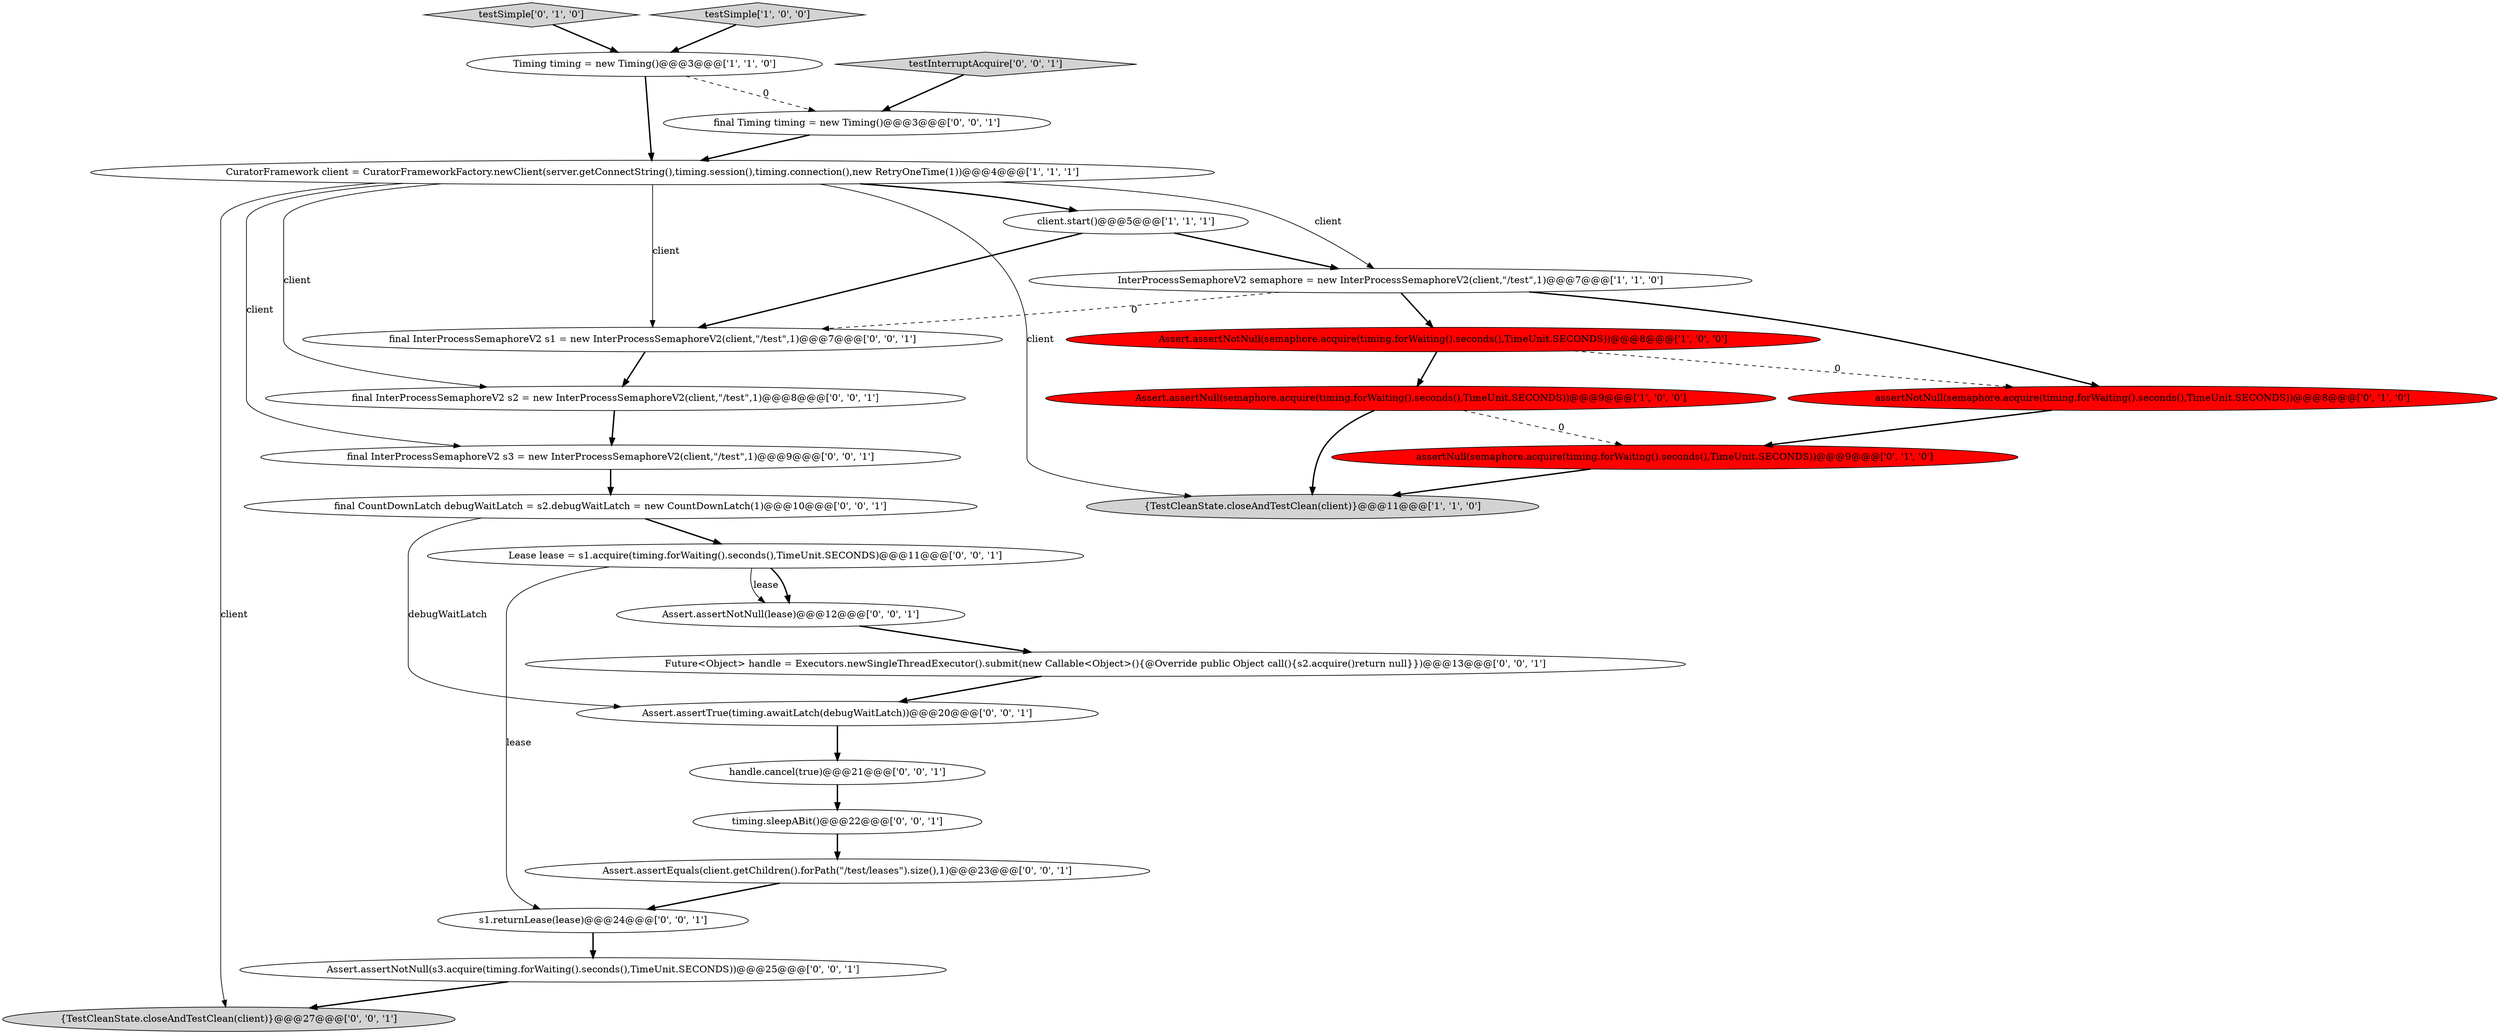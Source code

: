 digraph {
22 [style = filled, label = "Assert.assertNotNull(lease)@@@12@@@['0', '0', '1']", fillcolor = white, shape = ellipse image = "AAA0AAABBB3BBB"];
11 [style = filled, label = "testInterruptAcquire['0', '0', '1']", fillcolor = lightgray, shape = diamond image = "AAA0AAABBB3BBB"];
15 [style = filled, label = "Lease lease = s1.acquire(timing.forWaiting().seconds(),TimeUnit.SECONDS)@@@11@@@['0', '0', '1']", fillcolor = white, shape = ellipse image = "AAA0AAABBB3BBB"];
8 [style = filled, label = "testSimple['0', '1', '0']", fillcolor = lightgray, shape = diamond image = "AAA0AAABBB2BBB"];
13 [style = filled, label = "Assert.assertTrue(timing.awaitLatch(debugWaitLatch))@@@20@@@['0', '0', '1']", fillcolor = white, shape = ellipse image = "AAA0AAABBB3BBB"];
2 [style = filled, label = "Timing timing = new Timing()@@@3@@@['1', '1', '0']", fillcolor = white, shape = ellipse image = "AAA0AAABBB1BBB"];
0 [style = filled, label = "Assert.assertNull(semaphore.acquire(timing.forWaiting().seconds(),TimeUnit.SECONDS))@@@9@@@['1', '0', '0']", fillcolor = red, shape = ellipse image = "AAA1AAABBB1BBB"];
16 [style = filled, label = "final InterProcessSemaphoreV2 s2 = new InterProcessSemaphoreV2(client,\"/test\",1)@@@8@@@['0', '0', '1']", fillcolor = white, shape = ellipse image = "AAA0AAABBB3BBB"];
17 [style = filled, label = "final InterProcessSemaphoreV2 s3 = new InterProcessSemaphoreV2(client,\"/test\",1)@@@9@@@['0', '0', '1']", fillcolor = white, shape = ellipse image = "AAA0AAABBB3BBB"];
23 [style = filled, label = "final CountDownLatch debugWaitLatch = s2.debugWaitLatch = new CountDownLatch(1)@@@10@@@['0', '0', '1']", fillcolor = white, shape = ellipse image = "AAA0AAABBB3BBB"];
25 [style = filled, label = "Future<Object> handle = Executors.newSingleThreadExecutor().submit(new Callable<Object>(){@Override public Object call(){s2.acquire()return null}})@@@13@@@['0', '0', '1']", fillcolor = white, shape = ellipse image = "AAA0AAABBB3BBB"];
6 [style = filled, label = "InterProcessSemaphoreV2 semaphore = new InterProcessSemaphoreV2(client,\"/test\",1)@@@7@@@['1', '1', '0']", fillcolor = white, shape = ellipse image = "AAA0AAABBB1BBB"];
4 [style = filled, label = "CuratorFramework client = CuratorFrameworkFactory.newClient(server.getConnectString(),timing.session(),timing.connection(),new RetryOneTime(1))@@@4@@@['1', '1', '1']", fillcolor = white, shape = ellipse image = "AAA0AAABBB1BBB"];
5 [style = filled, label = "{TestCleanState.closeAndTestClean(client)}@@@11@@@['1', '1', '0']", fillcolor = lightgray, shape = ellipse image = "AAA0AAABBB1BBB"];
19 [style = filled, label = "s1.returnLease(lease)@@@24@@@['0', '0', '1']", fillcolor = white, shape = ellipse image = "AAA0AAABBB3BBB"];
18 [style = filled, label = "handle.cancel(true)@@@21@@@['0', '0', '1']", fillcolor = white, shape = ellipse image = "AAA0AAABBB3BBB"];
1 [style = filled, label = "testSimple['1', '0', '0']", fillcolor = lightgray, shape = diamond image = "AAA0AAABBB1BBB"];
20 [style = filled, label = "Assert.assertNotNull(s3.acquire(timing.forWaiting().seconds(),TimeUnit.SECONDS))@@@25@@@['0', '0', '1']", fillcolor = white, shape = ellipse image = "AAA0AAABBB3BBB"];
21 [style = filled, label = "final InterProcessSemaphoreV2 s1 = new InterProcessSemaphoreV2(client,\"/test\",1)@@@7@@@['0', '0', '1']", fillcolor = white, shape = ellipse image = "AAA0AAABBB3BBB"];
3 [style = filled, label = "Assert.assertNotNull(semaphore.acquire(timing.forWaiting().seconds(),TimeUnit.SECONDS))@@@8@@@['1', '0', '0']", fillcolor = red, shape = ellipse image = "AAA1AAABBB1BBB"];
7 [style = filled, label = "client.start()@@@5@@@['1', '1', '1']", fillcolor = white, shape = ellipse image = "AAA0AAABBB1BBB"];
26 [style = filled, label = "timing.sleepABit()@@@22@@@['0', '0', '1']", fillcolor = white, shape = ellipse image = "AAA0AAABBB3BBB"];
24 [style = filled, label = "{TestCleanState.closeAndTestClean(client)}@@@27@@@['0', '0', '1']", fillcolor = lightgray, shape = ellipse image = "AAA0AAABBB3BBB"];
10 [style = filled, label = "assertNull(semaphore.acquire(timing.forWaiting().seconds(),TimeUnit.SECONDS))@@@9@@@['0', '1', '0']", fillcolor = red, shape = ellipse image = "AAA1AAABBB2BBB"];
9 [style = filled, label = "assertNotNull(semaphore.acquire(timing.forWaiting().seconds(),TimeUnit.SECONDS))@@@8@@@['0', '1', '0']", fillcolor = red, shape = ellipse image = "AAA1AAABBB2BBB"];
14 [style = filled, label = "Assert.assertEquals(client.getChildren().forPath(\"/test/leases\").size(),1)@@@23@@@['0', '0', '1']", fillcolor = white, shape = ellipse image = "AAA0AAABBB3BBB"];
12 [style = filled, label = "final Timing timing = new Timing()@@@3@@@['0', '0', '1']", fillcolor = white, shape = ellipse image = "AAA0AAABBB3BBB"];
6->21 [style = dashed, label="0"];
6->3 [style = bold, label=""];
22->25 [style = bold, label=""];
23->13 [style = solid, label="debugWaitLatch"];
25->13 [style = bold, label=""];
4->6 [style = solid, label="client"];
4->17 [style = solid, label="client"];
19->20 [style = bold, label=""];
4->16 [style = solid, label="client"];
18->26 [style = bold, label=""];
15->19 [style = solid, label="lease"];
23->15 [style = bold, label=""];
26->14 [style = bold, label=""];
14->19 [style = bold, label=""];
11->12 [style = bold, label=""];
16->17 [style = bold, label=""];
9->10 [style = bold, label=""];
2->4 [style = bold, label=""];
17->23 [style = bold, label=""];
4->7 [style = bold, label=""];
3->0 [style = bold, label=""];
0->10 [style = dashed, label="0"];
15->22 [style = bold, label=""];
2->12 [style = dashed, label="0"];
4->5 [style = solid, label="client"];
10->5 [style = bold, label=""];
8->2 [style = bold, label=""];
12->4 [style = bold, label=""];
3->9 [style = dashed, label="0"];
7->6 [style = bold, label=""];
21->16 [style = bold, label=""];
7->21 [style = bold, label=""];
4->21 [style = solid, label="client"];
1->2 [style = bold, label=""];
6->9 [style = bold, label=""];
20->24 [style = bold, label=""];
15->22 [style = solid, label="lease"];
13->18 [style = bold, label=""];
0->5 [style = bold, label=""];
4->24 [style = solid, label="client"];
}
